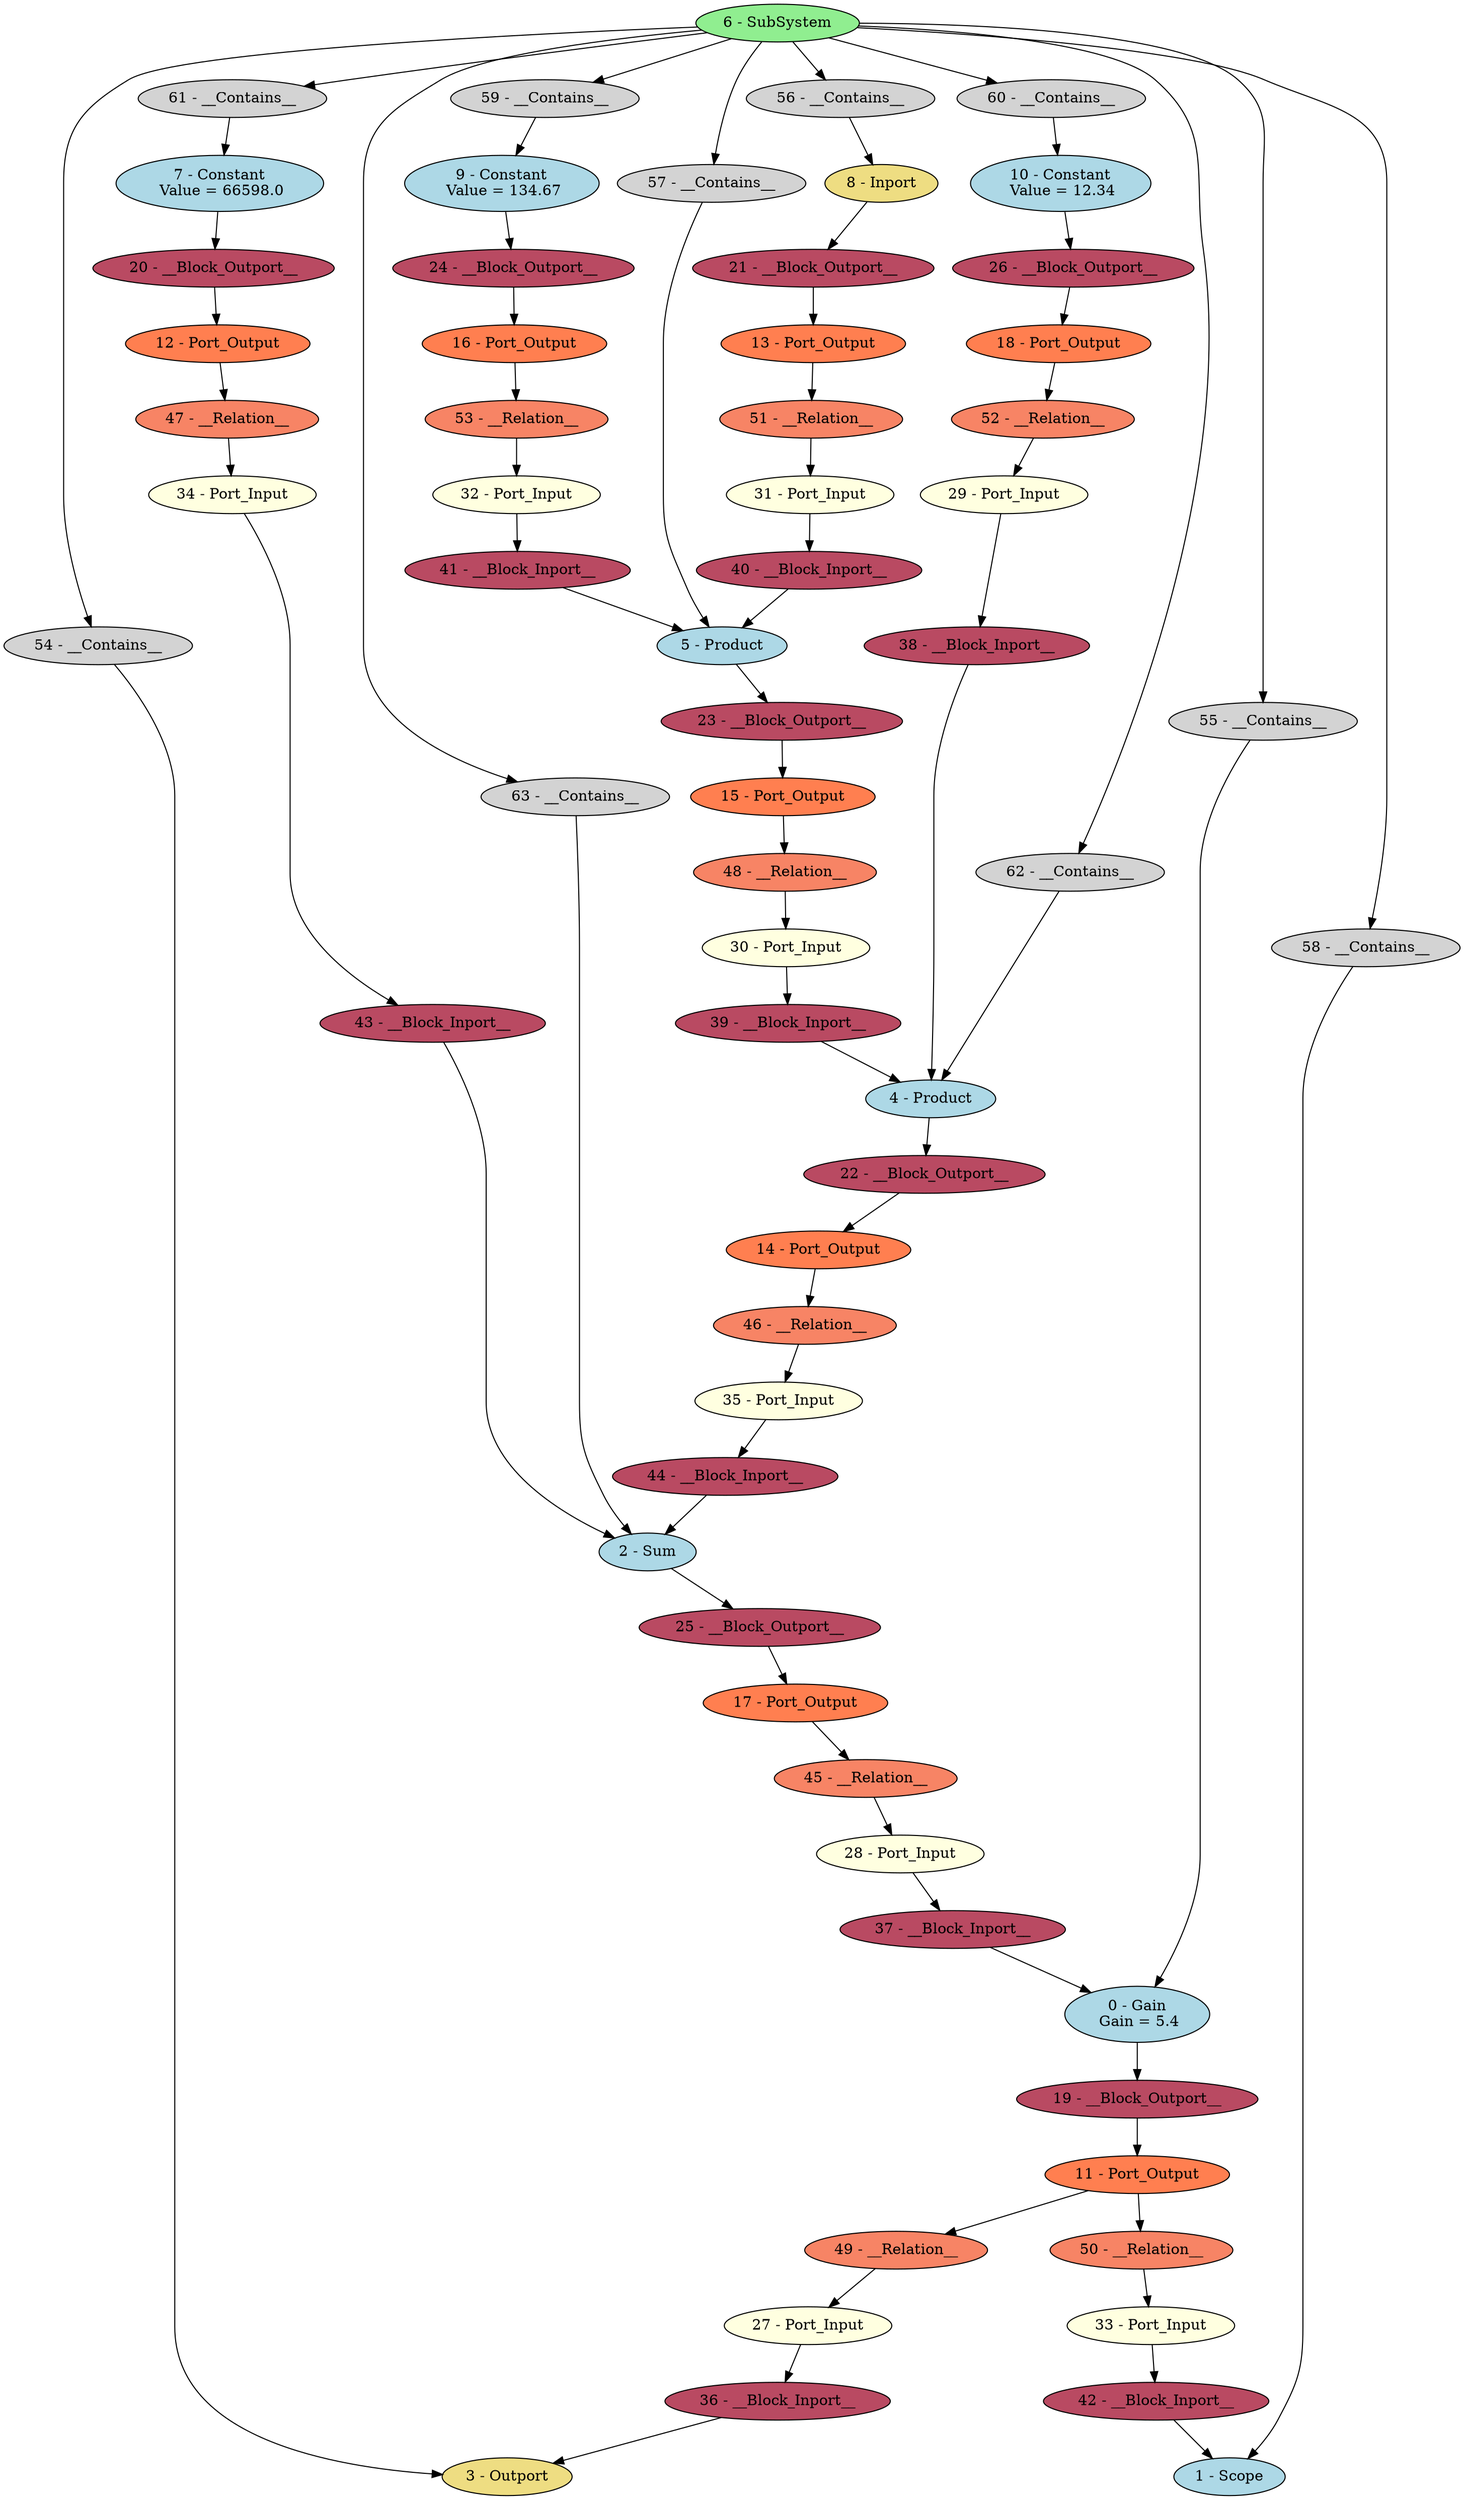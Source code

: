 digraph HFlatten2_export_opt_real {
"0 - Gain\n Gain = 5.4" [style=filled, fillcolor=lightblue];
"1 - Scope" [style=filled, fillcolor=lightblue];
"2 - Sum" [style=filled, fillcolor=lightblue];
"3 - Outport" [style=filled, fillcolor=lightgoldenrod];
"4 - Product" [style=filled, fillcolor=lightblue];
"5 - Product" [style=filled, fillcolor=lightblue];
"6 - SubSystem" [style=filled, fillcolor=lightgreen];
"7 - Constant\n Value = 66598.0" [style=filled, fillcolor=lightblue];
"8 - Inport" [style=filled, fillcolor=lightgoldenrod];
"9 - Constant\n Value = 134.67" [style=filled, fillcolor=lightblue];
"10 - Constant\n Value = 12.34" [style=filled, fillcolor=lightblue];
"11 - Port_Output" [style=filled, fillcolor=coral];
"12 - Port_Output" [style=filled, fillcolor=coral];
"13 - Port_Output" [style=filled, fillcolor=coral];
"14 - Port_Output" [style=filled, fillcolor=coral];
"15 - Port_Output" [style=filled, fillcolor=coral];
"16 - Port_Output" [style=filled, fillcolor=coral];
"17 - Port_Output" [style=filled, fillcolor=coral];
"18 - Port_Output" [style=filled, fillcolor=coral];
"19 - __Block_Outport__" [style=filled, fillcolor="#b94a62"];
"20 - __Block_Outport__" [style=filled, fillcolor="#b94a62"];
"21 - __Block_Outport__" [style=filled, fillcolor="#b94a62"];
"22 - __Block_Outport__" [style=filled, fillcolor="#b94a62"];
"23 - __Block_Outport__" [style=filled, fillcolor="#b94a62"];
"24 - __Block_Outport__" [style=filled, fillcolor="#b94a62"];
"25 - __Block_Outport__" [style=filled, fillcolor="#b94a62"];
"26 - __Block_Outport__" [style=filled, fillcolor="#b94a62"];
"27 - Port_Input" [style=filled, fillcolor=lightyellow];
"28 - Port_Input" [style=filled, fillcolor=lightyellow];
"29 - Port_Input" [style=filled, fillcolor=lightyellow];
"30 - Port_Input" [style=filled, fillcolor=lightyellow];
"31 - Port_Input" [style=filled, fillcolor=lightyellow];
"32 - Port_Input" [style=filled, fillcolor=lightyellow];
"33 - Port_Input" [style=filled, fillcolor=lightyellow];
"34 - Port_Input" [style=filled, fillcolor=lightyellow];
"35 - Port_Input" [style=filled, fillcolor=lightyellow];
"36 - __Block_Inport__" [style=filled, fillcolor="#b94a62"];
"37 - __Block_Inport__" [style=filled, fillcolor="#b94a62"];
"38 - __Block_Inport__" [style=filled, fillcolor="#b94a62"];
"39 - __Block_Inport__" [style=filled, fillcolor="#b94a62"];
"40 - __Block_Inport__" [style=filled, fillcolor="#b94a62"];
"41 - __Block_Inport__" [style=filled, fillcolor="#b94a62"];
"42 - __Block_Inport__" [style=filled, fillcolor="#b94a62"];
"43 - __Block_Inport__" [style=filled, fillcolor="#b94a62"];
"44 - __Block_Inport__" [style=filled, fillcolor="#b94a62"];
"45 - __Relation__" [style=filled, fillcolor="#f78465"];
"46 - __Relation__" [style=filled, fillcolor="#f78465"];
"47 - __Relation__" [style=filled, fillcolor="#f78465"];
"48 - __Relation__" [style=filled, fillcolor="#f78465"];
"49 - __Relation__" [style=filled, fillcolor="#f78465"];
"50 - __Relation__" [style=filled, fillcolor="#f78465"];
"51 - __Relation__" [style=filled, fillcolor="#f78465"];
"52 - __Relation__" [style=filled, fillcolor="#f78465"];
"53 - __Relation__" [style=filled, fillcolor="#f78465"];
"54 - __Contains__" [style=filled, fillcolor=lightgray];
"55 - __Contains__" [style=filled, fillcolor=lightgray];
"56 - __Contains__" [style=filled, fillcolor=lightgray];
"57 - __Contains__" [style=filled, fillcolor=lightgray];
"58 - __Contains__" [style=filled, fillcolor=lightgray];
"59 - __Contains__" [style=filled, fillcolor=lightgray];
"60 - __Contains__" [style=filled, fillcolor=lightgray];
"61 - __Contains__" [style=filled, fillcolor=lightgray];
"62 - __Contains__" [style=filled, fillcolor=lightgray];
"63 - __Contains__" [style=filled, fillcolor=lightgray];
"0 - Gain\n Gain = 5.4" -> "19 - __Block_Outport__";
"2 - Sum" -> "25 - __Block_Outport__";
"4 - Product" -> "22 - __Block_Outport__";
"5 - Product" -> "23 - __Block_Outport__";
"6 - SubSystem" -> "61 - __Contains__";
"6 - SubSystem" -> "62 - __Contains__";
"6 - SubSystem" -> "63 - __Contains__";
"6 - SubSystem" -> "60 - __Contains__";
"6 - SubSystem" -> "59 - __Contains__";
"6 - SubSystem" -> "58 - __Contains__";
"6 - SubSystem" -> "57 - __Contains__";
"6 - SubSystem" -> "56 - __Contains__";
"6 - SubSystem" -> "55 - __Contains__";
"6 - SubSystem" -> "54 - __Contains__";
"7 - Constant\n Value = 66598.0" -> "20 - __Block_Outport__";
"8 - Inport" -> "21 - __Block_Outport__";
"9 - Constant\n Value = 134.67" -> "24 - __Block_Outport__";
"10 - Constant\n Value = 12.34" -> "26 - __Block_Outport__";
"11 - Port_Output" -> "50 - __Relation__";
"11 - Port_Output" -> "49 - __Relation__";
"12 - Port_Output" -> "47 - __Relation__";
"13 - Port_Output" -> "51 - __Relation__";
"14 - Port_Output" -> "46 - __Relation__";
"15 - Port_Output" -> "48 - __Relation__";
"16 - Port_Output" -> "53 - __Relation__";
"17 - Port_Output" -> "45 - __Relation__";
"18 - Port_Output" -> "52 - __Relation__";
"19 - __Block_Outport__" -> "11 - Port_Output";
"20 - __Block_Outport__" -> "12 - Port_Output";
"21 - __Block_Outport__" -> "13 - Port_Output";
"22 - __Block_Outport__" -> "14 - Port_Output";
"23 - __Block_Outport__" -> "15 - Port_Output";
"24 - __Block_Outport__" -> "16 - Port_Output";
"25 - __Block_Outport__" -> "17 - Port_Output";
"26 - __Block_Outport__" -> "18 - Port_Output";
"27 - Port_Input" -> "36 - __Block_Inport__";
"28 - Port_Input" -> "37 - __Block_Inport__";
"29 - Port_Input" -> "38 - __Block_Inport__";
"30 - Port_Input" -> "39 - __Block_Inport__";
"31 - Port_Input" -> "40 - __Block_Inport__";
"32 - Port_Input" -> "41 - __Block_Inport__";
"33 - Port_Input" -> "42 - __Block_Inport__";
"34 - Port_Input" -> "43 - __Block_Inport__";
"35 - Port_Input" -> "44 - __Block_Inport__";
"36 - __Block_Inport__" -> "3 - Outport";
"37 - __Block_Inport__" -> "0 - Gain\n Gain = 5.4";
"38 - __Block_Inport__" -> "4 - Product";
"39 - __Block_Inport__" -> "4 - Product";
"40 - __Block_Inport__" -> "5 - Product";
"41 - __Block_Inport__" -> "5 - Product";
"42 - __Block_Inport__" -> "1 - Scope";
"43 - __Block_Inport__" -> "2 - Sum";
"44 - __Block_Inport__" -> "2 - Sum";
"45 - __Relation__" -> "28 - Port_Input";
"46 - __Relation__" -> "35 - Port_Input";
"47 - __Relation__" -> "34 - Port_Input";
"48 - __Relation__" -> "30 - Port_Input";
"49 - __Relation__" -> "27 - Port_Input";
"50 - __Relation__" -> "33 - Port_Input";
"51 - __Relation__" -> "31 - Port_Input";
"52 - __Relation__" -> "29 - Port_Input";
"53 - __Relation__" -> "32 - Port_Input";
"54 - __Contains__" -> "3 - Outport";
"55 - __Contains__" -> "0 - Gain\n Gain = 5.4";
"56 - __Contains__" -> "8 - Inport";
"57 - __Contains__" -> "5 - Product";
"58 - __Contains__" -> "1 - Scope";
"59 - __Contains__" -> "9 - Constant\n Value = 134.67";
"60 - __Contains__" -> "10 - Constant\n Value = 12.34";
"61 - __Contains__" -> "7 - Constant\n Value = 66598.0";
"62 - __Contains__" -> "4 - Product";
"63 - __Contains__" -> "2 - Sum";
}
